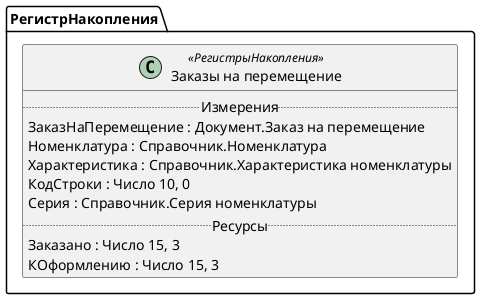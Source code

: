﻿@startuml ЗаказыНаПеремещение
'!include templates.wsd
'..\include templates.wsd
class РегистрНакопления.ЗаказыНаПеремещение as "Заказы на перемещение" <<РегистрыНакопления>>
{
..Измерения..
ЗаказНаПеремещение : Документ.Заказ на перемещение
Номенклатура : Справочник.Номенклатура
Характеристика : Справочник.Характеристика номенклатуры
КодСтроки : Число 10, 0
Серия : Справочник.Серия номенклатуры
..Ресурсы..
Заказано : Число 15, 3
КОформлению : Число 15, 3
}
@enduml

